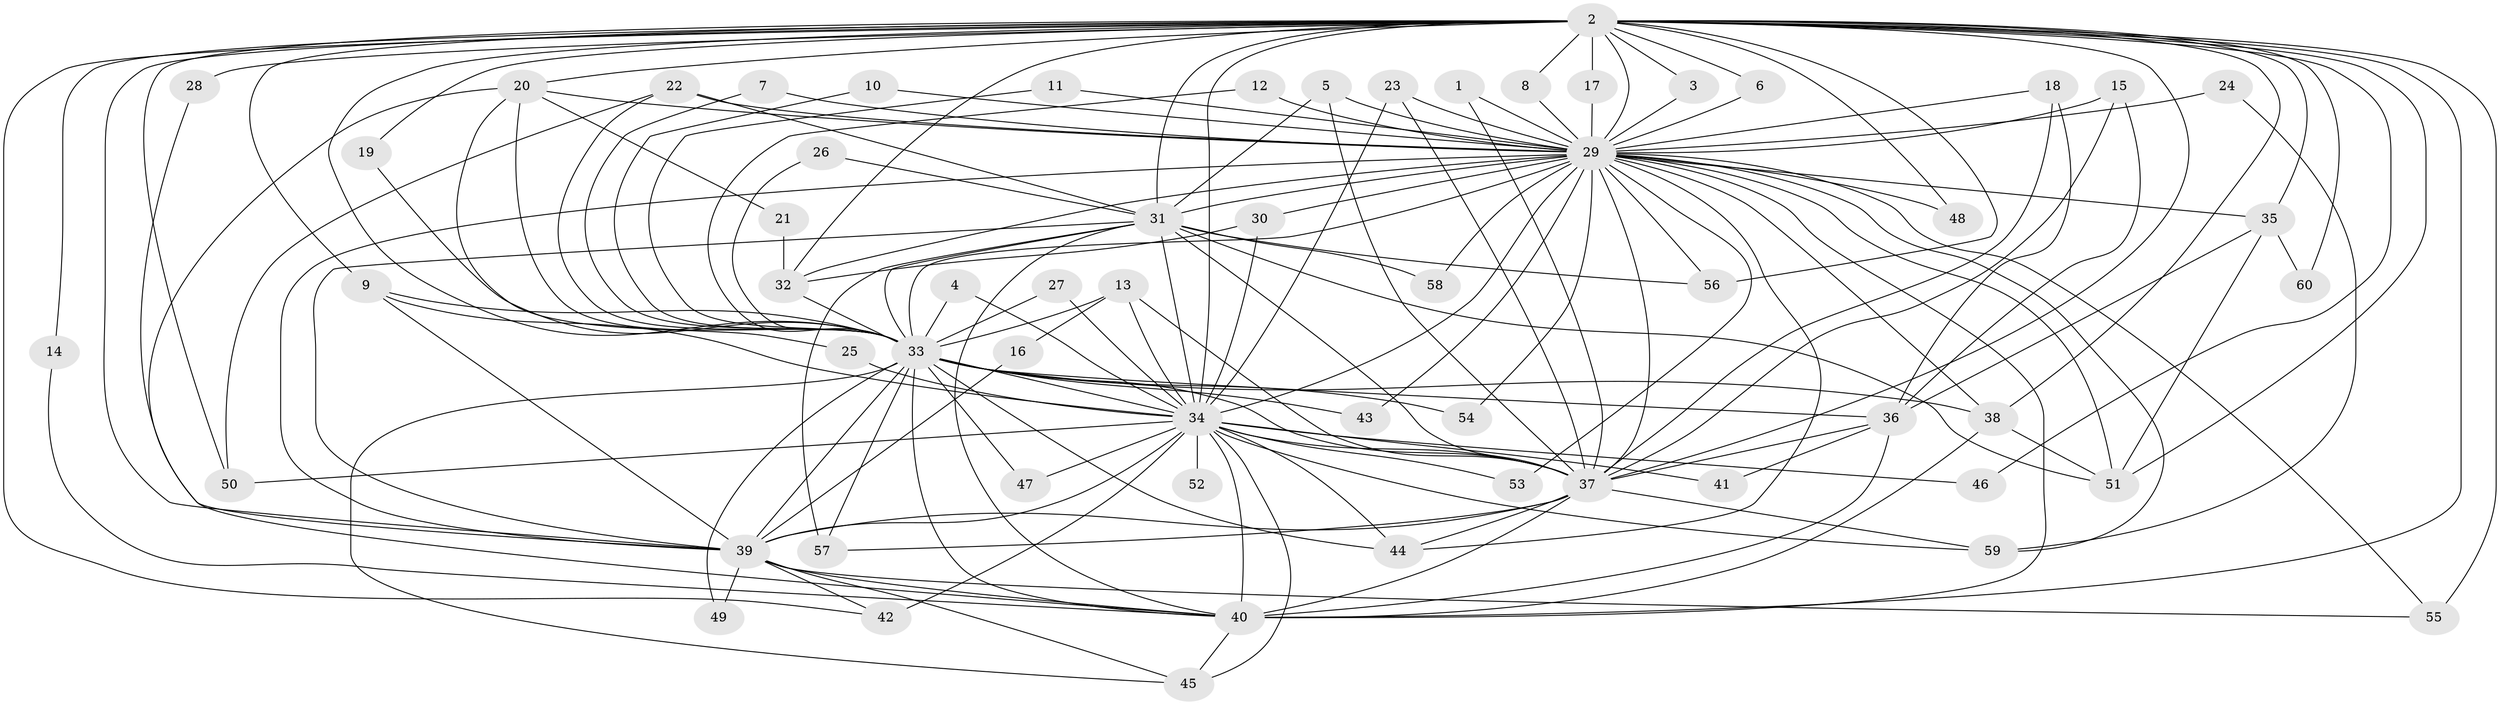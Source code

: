 // original degree distribution, {22: 0.008333333333333333, 21: 0.008333333333333333, 31: 0.008333333333333333, 36: 0.008333333333333333, 35: 0.008333333333333333, 25: 0.008333333333333333, 18: 0.016666666666666666, 20: 0.008333333333333333, 14: 0.008333333333333333, 2: 0.5583333333333333, 5: 0.075, 4: 0.05, 3: 0.225, 6: 0.008333333333333333}
// Generated by graph-tools (version 1.1) at 2025/25/03/09/25 03:25:51]
// undirected, 60 vertices, 160 edges
graph export_dot {
graph [start="1"]
  node [color=gray90,style=filled];
  1;
  2;
  3;
  4;
  5;
  6;
  7;
  8;
  9;
  10;
  11;
  12;
  13;
  14;
  15;
  16;
  17;
  18;
  19;
  20;
  21;
  22;
  23;
  24;
  25;
  26;
  27;
  28;
  29;
  30;
  31;
  32;
  33;
  34;
  35;
  36;
  37;
  38;
  39;
  40;
  41;
  42;
  43;
  44;
  45;
  46;
  47;
  48;
  49;
  50;
  51;
  52;
  53;
  54;
  55;
  56;
  57;
  58;
  59;
  60;
  1 -- 29 [weight=1.0];
  1 -- 37 [weight=1.0];
  2 -- 3 [weight=1.0];
  2 -- 6 [weight=1.0];
  2 -- 8 [weight=1.0];
  2 -- 9 [weight=1.0];
  2 -- 14 [weight=1.0];
  2 -- 17 [weight=1.0];
  2 -- 19 [weight=1.0];
  2 -- 20 [weight=1.0];
  2 -- 28 [weight=2.0];
  2 -- 29 [weight=4.0];
  2 -- 31 [weight=3.0];
  2 -- 32 [weight=1.0];
  2 -- 33 [weight=2.0];
  2 -- 34 [weight=3.0];
  2 -- 35 [weight=1.0];
  2 -- 37 [weight=3.0];
  2 -- 38 [weight=1.0];
  2 -- 39 [weight=2.0];
  2 -- 40 [weight=2.0];
  2 -- 42 [weight=1.0];
  2 -- 46 [weight=1.0];
  2 -- 48 [weight=1.0];
  2 -- 50 [weight=1.0];
  2 -- 51 [weight=1.0];
  2 -- 55 [weight=2.0];
  2 -- 56 [weight=1.0];
  2 -- 60 [weight=1.0];
  3 -- 29 [weight=1.0];
  4 -- 33 [weight=1.0];
  4 -- 34 [weight=1.0];
  5 -- 29 [weight=1.0];
  5 -- 31 [weight=1.0];
  5 -- 37 [weight=1.0];
  6 -- 29 [weight=1.0];
  7 -- 29 [weight=1.0];
  7 -- 33 [weight=1.0];
  8 -- 29 [weight=1.0];
  9 -- 33 [weight=1.0];
  9 -- 34 [weight=2.0];
  9 -- 39 [weight=1.0];
  10 -- 29 [weight=1.0];
  10 -- 33 [weight=1.0];
  11 -- 29 [weight=1.0];
  11 -- 33 [weight=1.0];
  12 -- 29 [weight=1.0];
  12 -- 33 [weight=1.0];
  13 -- 16 [weight=1.0];
  13 -- 33 [weight=1.0];
  13 -- 34 [weight=2.0];
  13 -- 37 [weight=1.0];
  14 -- 40 [weight=1.0];
  15 -- 29 [weight=2.0];
  15 -- 36 [weight=1.0];
  15 -- 37 [weight=1.0];
  16 -- 39 [weight=1.0];
  17 -- 29 [weight=1.0];
  18 -- 29 [weight=1.0];
  18 -- 36 [weight=1.0];
  18 -- 37 [weight=1.0];
  19 -- 33 [weight=1.0];
  20 -- 21 [weight=1.0];
  20 -- 25 [weight=1.0];
  20 -- 29 [weight=1.0];
  20 -- 33 [weight=1.0];
  20 -- 40 [weight=1.0];
  21 -- 32 [weight=1.0];
  22 -- 29 [weight=1.0];
  22 -- 31 [weight=1.0];
  22 -- 33 [weight=1.0];
  22 -- 50 [weight=1.0];
  23 -- 29 [weight=1.0];
  23 -- 34 [weight=1.0];
  23 -- 37 [weight=1.0];
  24 -- 29 [weight=1.0];
  24 -- 59 [weight=1.0];
  25 -- 34 [weight=1.0];
  26 -- 31 [weight=1.0];
  26 -- 33 [weight=1.0];
  27 -- 33 [weight=1.0];
  27 -- 34 [weight=1.0];
  28 -- 39 [weight=1.0];
  29 -- 30 [weight=1.0];
  29 -- 31 [weight=4.0];
  29 -- 32 [weight=2.0];
  29 -- 33 [weight=2.0];
  29 -- 34 [weight=3.0];
  29 -- 35 [weight=1.0];
  29 -- 37 [weight=2.0];
  29 -- 38 [weight=3.0];
  29 -- 39 [weight=4.0];
  29 -- 40 [weight=2.0];
  29 -- 43 [weight=1.0];
  29 -- 44 [weight=1.0];
  29 -- 48 [weight=1.0];
  29 -- 51 [weight=1.0];
  29 -- 53 [weight=2.0];
  29 -- 54 [weight=1.0];
  29 -- 55 [weight=1.0];
  29 -- 56 [weight=1.0];
  29 -- 58 [weight=1.0];
  29 -- 59 [weight=2.0];
  30 -- 32 [weight=1.0];
  30 -- 34 [weight=1.0];
  31 -- 33 [weight=2.0];
  31 -- 34 [weight=1.0];
  31 -- 37 [weight=1.0];
  31 -- 39 [weight=1.0];
  31 -- 40 [weight=1.0];
  31 -- 51 [weight=1.0];
  31 -- 56 [weight=1.0];
  31 -- 57 [weight=2.0];
  31 -- 58 [weight=1.0];
  32 -- 33 [weight=1.0];
  33 -- 34 [weight=3.0];
  33 -- 36 [weight=2.0];
  33 -- 37 [weight=1.0];
  33 -- 38 [weight=1.0];
  33 -- 39 [weight=1.0];
  33 -- 40 [weight=1.0];
  33 -- 43 [weight=1.0];
  33 -- 44 [weight=1.0];
  33 -- 45 [weight=1.0];
  33 -- 47 [weight=1.0];
  33 -- 49 [weight=1.0];
  33 -- 54 [weight=2.0];
  33 -- 57 [weight=1.0];
  34 -- 37 [weight=1.0];
  34 -- 39 [weight=1.0];
  34 -- 40 [weight=1.0];
  34 -- 41 [weight=1.0];
  34 -- 42 [weight=2.0];
  34 -- 44 [weight=1.0];
  34 -- 45 [weight=1.0];
  34 -- 46 [weight=1.0];
  34 -- 47 [weight=1.0];
  34 -- 50 [weight=1.0];
  34 -- 52 [weight=2.0];
  34 -- 53 [weight=1.0];
  34 -- 59 [weight=1.0];
  35 -- 36 [weight=1.0];
  35 -- 51 [weight=1.0];
  35 -- 60 [weight=1.0];
  36 -- 37 [weight=1.0];
  36 -- 40 [weight=1.0];
  36 -- 41 [weight=1.0];
  37 -- 39 [weight=2.0];
  37 -- 40 [weight=1.0];
  37 -- 44 [weight=1.0];
  37 -- 57 [weight=1.0];
  37 -- 59 [weight=1.0];
  38 -- 40 [weight=1.0];
  38 -- 51 [weight=1.0];
  39 -- 40 [weight=1.0];
  39 -- 42 [weight=1.0];
  39 -- 45 [weight=1.0];
  39 -- 49 [weight=1.0];
  39 -- 55 [weight=1.0];
  40 -- 45 [weight=1.0];
}
